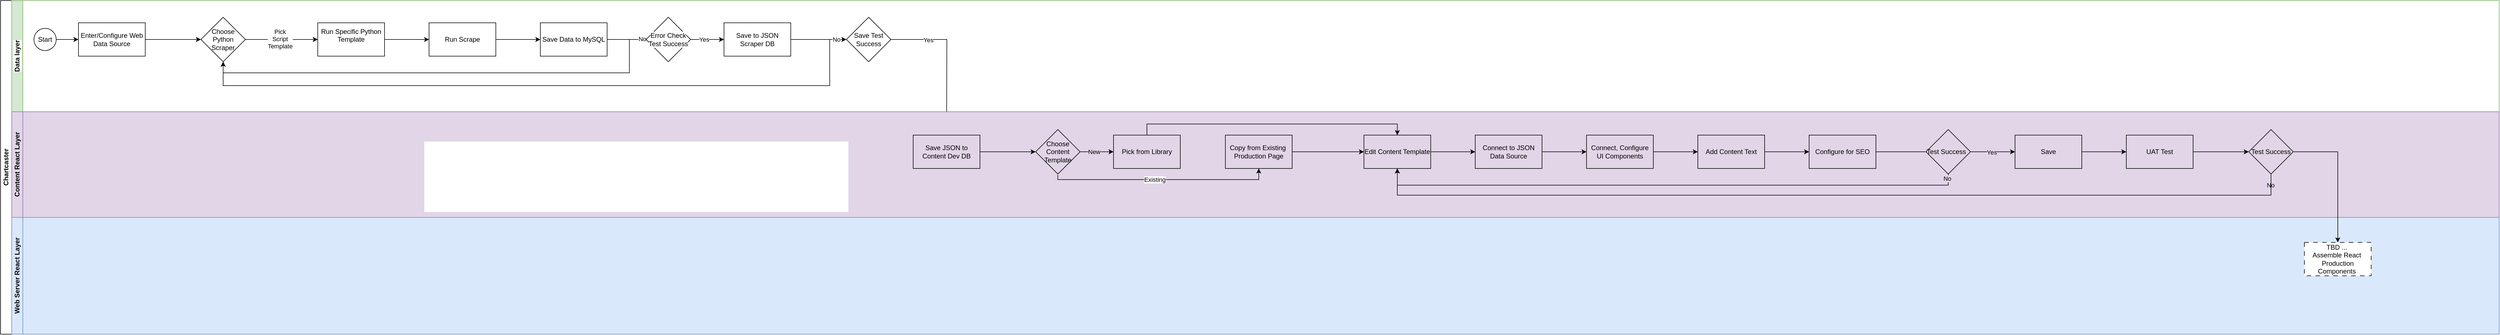 <mxfile version="26.0.9">
  <diagram id="prtHgNgQTEPvFCAcTncT" name="Page-1">
    <mxGraphModel dx="1296" dy="686" grid="1" gridSize="10" guides="1" tooltips="1" connect="1" arrows="1" fold="1" page="1" pageScale="1" pageWidth="827" pageHeight="1169" math="0" shadow="0">
      <root>
        <mxCell id="0" />
        <mxCell id="1" parent="0" />
        <mxCell id="oOW6s0dnsx2gBzozzX6u-67" value="Chartcaster" style="swimlane;html=1;childLayout=stackLayout;resizeParent=1;resizeParentMax=0;horizontal=0;startSize=20;horizontalStack=0;" vertex="1" parent="1">
          <mxGeometry x="20" y="20" width="4490" height="600" as="geometry" />
        </mxCell>
        <mxCell id="oOW6s0dnsx2gBzozzX6u-68" value="" style="edgeStyle=orthogonalEdgeStyle;rounded=0;orthogonalLoop=1;jettySize=auto;html=1;flowAnimation=0;" edge="1" parent="oOW6s0dnsx2gBzozzX6u-67" source="oOW6s0dnsx2gBzozzX6u-95">
          <mxGeometry relative="1" as="geometry">
            <mxPoint x="1700" y="243" as="targetPoint" />
          </mxGeometry>
        </mxCell>
        <mxCell id="oOW6s0dnsx2gBzozzX6u-69" value="Yes" style="edgeLabel;html=1;align=center;verticalAlign=middle;resizable=0;points=[];" vertex="1" connectable="0" parent="oOW6s0dnsx2gBzozzX6u-68">
          <mxGeometry x="-0.513" y="-1" relative="1" as="geometry">
            <mxPoint as="offset" />
          </mxGeometry>
        </mxCell>
        <mxCell id="oOW6s0dnsx2gBzozzX6u-72" value="Data layer" style="swimlane;html=1;startSize=20;horizontal=0;fillColor=#d5e8d4;strokeColor=#82b366;labelBackgroundColor=default;" vertex="1" parent="oOW6s0dnsx2gBzozzX6u-67">
          <mxGeometry x="20" width="4470" height="200" as="geometry" />
        </mxCell>
        <mxCell id="oOW6s0dnsx2gBzozzX6u-73" value="" style="edgeStyle=orthogonalEdgeStyle;rounded=0;orthogonalLoop=1;jettySize=auto;html=1;flowAnimation=0;" edge="1" parent="oOW6s0dnsx2gBzozzX6u-72" source="oOW6s0dnsx2gBzozzX6u-74" target="oOW6s0dnsx2gBzozzX6u-76">
          <mxGeometry relative="1" as="geometry" />
        </mxCell>
        <mxCell id="oOW6s0dnsx2gBzozzX6u-74" value="Start" style="ellipse;whiteSpace=wrap;html=1;" vertex="1" parent="oOW6s0dnsx2gBzozzX6u-72">
          <mxGeometry x="40" y="50" width="40" height="40" as="geometry" />
        </mxCell>
        <mxCell id="oOW6s0dnsx2gBzozzX6u-75" value="" style="edgeStyle=orthogonalEdgeStyle;rounded=0;orthogonalLoop=1;jettySize=auto;html=1;flowAnimation=0;" edge="1" parent="oOW6s0dnsx2gBzozzX6u-72" source="oOW6s0dnsx2gBzozzX6u-76" target="oOW6s0dnsx2gBzozzX6u-79">
          <mxGeometry relative="1" as="geometry" />
        </mxCell>
        <mxCell id="oOW6s0dnsx2gBzozzX6u-76" value="&lt;div&gt;Enter/Configure Web&lt;/div&gt;Data Source" style="whiteSpace=wrap;html=1;" vertex="1" parent="oOW6s0dnsx2gBzozzX6u-72">
          <mxGeometry x="120" y="40" width="120" height="60" as="geometry" />
        </mxCell>
        <mxCell id="oOW6s0dnsx2gBzozzX6u-77" value="" style="edgeStyle=orthogonalEdgeStyle;rounded=0;orthogonalLoop=1;jettySize=auto;html=1;flowAnimation=0;" edge="1" parent="oOW6s0dnsx2gBzozzX6u-72" source="oOW6s0dnsx2gBzozzX6u-79" target="oOW6s0dnsx2gBzozzX6u-81">
          <mxGeometry relative="1" as="geometry" />
        </mxCell>
        <mxCell id="oOW6s0dnsx2gBzozzX6u-78" value="Pick&lt;div&gt;Script&lt;br&gt;Template&lt;/div&gt;" style="edgeLabel;html=1;align=center;verticalAlign=middle;resizable=0;points=[];" vertex="1" connectable="0" parent="oOW6s0dnsx2gBzozzX6u-77">
          <mxGeometry x="-0.056" y="1" relative="1" as="geometry">
            <mxPoint as="offset" />
          </mxGeometry>
        </mxCell>
        <mxCell id="oOW6s0dnsx2gBzozzX6u-79" value="Choose Python Scraper" style="rhombus;whiteSpace=wrap;html=1;" vertex="1" parent="oOW6s0dnsx2gBzozzX6u-72">
          <mxGeometry x="340" y="30" width="80" height="80" as="geometry" />
        </mxCell>
        <mxCell id="oOW6s0dnsx2gBzozzX6u-80" value="" style="edgeStyle=orthogonalEdgeStyle;rounded=0;orthogonalLoop=1;jettySize=auto;html=1;flowAnimation=0;" edge="1" parent="oOW6s0dnsx2gBzozzX6u-72" source="oOW6s0dnsx2gBzozzX6u-81" target="oOW6s0dnsx2gBzozzX6u-83">
          <mxGeometry relative="1" as="geometry" />
        </mxCell>
        <mxCell id="oOW6s0dnsx2gBzozzX6u-81" value="&#xa;&lt;span style=&quot;color: rgb(0, 0, 0); font-family: Helvetica; font-size: 12px; font-style: normal; font-variant-ligatures: normal; font-variant-caps: normal; font-weight: 400; letter-spacing: normal; orphans: 2; text-align: center; text-indent: 0px; text-transform: none; widows: 2; word-spacing: 0px; -webkit-text-stroke-width: 0px; white-space: normal; background-color: rgb(251, 251, 251); text-decoration-thickness: initial; text-decoration-style: initial; text-decoration-color: initial; display: inline !important; float: none;&quot;&gt;Run Specific Python Template&lt;/span&gt;&#xa;&#xa;" style="whiteSpace=wrap;html=1;" vertex="1" parent="oOW6s0dnsx2gBzozzX6u-72">
          <mxGeometry x="550" y="40" width="120" height="60" as="geometry" />
        </mxCell>
        <mxCell id="oOW6s0dnsx2gBzozzX6u-82" value="" style="edgeStyle=orthogonalEdgeStyle;rounded=0;orthogonalLoop=1;jettySize=auto;html=1;flowAnimation=0;" edge="1" parent="oOW6s0dnsx2gBzozzX6u-72" source="oOW6s0dnsx2gBzozzX6u-83" target="oOW6s0dnsx2gBzozzX6u-84">
          <mxGeometry relative="1" as="geometry" />
        </mxCell>
        <mxCell id="oOW6s0dnsx2gBzozzX6u-83" value="Run Scrape" style="whiteSpace=wrap;html=1;" vertex="1" parent="oOW6s0dnsx2gBzozzX6u-72">
          <mxGeometry x="750" y="40" width="120" height="60" as="geometry" />
        </mxCell>
        <mxCell id="oOW6s0dnsx2gBzozzX6u-84" value="&lt;span style=&quot;color: rgb(0, 0, 0); font-family: Helvetica; font-size: 12px; font-style: normal; font-variant-ligatures: normal; font-variant-caps: normal; font-weight: 400; letter-spacing: normal; orphans: 2; text-align: center; text-indent: 0px; text-transform: none; widows: 2; word-spacing: 0px; -webkit-text-stroke-width: 0px; white-space: normal; background-color: rgb(251, 251, 251); text-decoration-thickness: initial; text-decoration-style: initial; text-decoration-color: initial; float: none; display: inline !important;&quot;&gt;Save Data to MySQL&lt;/span&gt;" style="whiteSpace=wrap;html=1;" vertex="1" parent="oOW6s0dnsx2gBzozzX6u-72">
          <mxGeometry x="950" y="40" width="120" height="60" as="geometry" />
        </mxCell>
        <mxCell id="oOW6s0dnsx2gBzozzX6u-85" value="" style="edgeStyle=orthogonalEdgeStyle;rounded=0;orthogonalLoop=1;jettySize=auto;html=1;exitX=1;exitY=0.5;exitDx=0;exitDy=0;flowAnimation=0;" edge="1" parent="oOW6s0dnsx2gBzozzX6u-72" source="oOW6s0dnsx2gBzozzX6u-84" target="oOW6s0dnsx2gBzozzX6u-90">
          <mxGeometry relative="1" as="geometry">
            <mxPoint x="1270" y="70" as="sourcePoint" />
          </mxGeometry>
        </mxCell>
        <mxCell id="oOW6s0dnsx2gBzozzX6u-86" value="" style="edgeStyle=orthogonalEdgeStyle;rounded=0;orthogonalLoop=1;jettySize=auto;html=1;flowAnimation=0;" edge="1" parent="oOW6s0dnsx2gBzozzX6u-72" source="oOW6s0dnsx2gBzozzX6u-90" target="oOW6s0dnsx2gBzozzX6u-92">
          <mxGeometry relative="1" as="geometry" />
        </mxCell>
        <mxCell id="oOW6s0dnsx2gBzozzX6u-87" value="Yes" style="edgeLabel;html=1;align=center;verticalAlign=middle;resizable=0;points=[];" vertex="1" connectable="0" parent="oOW6s0dnsx2gBzozzX6u-86">
          <mxGeometry x="-0.194" relative="1" as="geometry">
            <mxPoint as="offset" />
          </mxGeometry>
        </mxCell>
        <mxCell id="oOW6s0dnsx2gBzozzX6u-88" style="edgeStyle=orthogonalEdgeStyle;rounded=0;orthogonalLoop=1;jettySize=auto;html=1;entryX=0.5;entryY=1;entryDx=0;entryDy=0;flowAnimation=0;" edge="1" parent="oOW6s0dnsx2gBzozzX6u-72" source="oOW6s0dnsx2gBzozzX6u-90" target="oOW6s0dnsx2gBzozzX6u-79">
          <mxGeometry relative="1" as="geometry">
            <Array as="points">
              <mxPoint x="1110" y="130" />
              <mxPoint x="380" y="130" />
            </Array>
          </mxGeometry>
        </mxCell>
        <mxCell id="oOW6s0dnsx2gBzozzX6u-89" value="No" style="edgeLabel;html=1;align=center;verticalAlign=middle;resizable=0;points=[];" vertex="1" connectable="0" parent="oOW6s0dnsx2gBzozzX6u-88">
          <mxGeometry x="-0.982" y="-1" relative="1" as="geometry">
            <mxPoint as="offset" />
          </mxGeometry>
        </mxCell>
        <mxCell id="oOW6s0dnsx2gBzozzX6u-90" value="&lt;span style=&quot;color: rgb(0, 0, 0); font-family: Helvetica; font-size: 12px; font-style: normal; font-variant-ligatures: normal; font-variant-caps: normal; font-weight: 400; letter-spacing: normal; orphans: 2; text-align: center; text-indent: 0px; text-transform: none; widows: 2; word-spacing: 0px; -webkit-text-stroke-width: 0px; white-space: normal; background-color: rgb(251, 251, 251); text-decoration-thickness: initial; text-decoration-style: initial; text-decoration-color: initial; float: none; display: inline !important;&quot;&gt;Error Check Test Success&lt;/span&gt;" style="rhombus;whiteSpace=wrap;html=1;" vertex="1" parent="oOW6s0dnsx2gBzozzX6u-72">
          <mxGeometry x="1140" y="30" width="80" height="80" as="geometry" />
        </mxCell>
        <mxCell id="oOW6s0dnsx2gBzozzX6u-91" value="" style="edgeStyle=orthogonalEdgeStyle;rounded=0;orthogonalLoop=1;jettySize=auto;html=1;flowAnimation=0;" edge="1" parent="oOW6s0dnsx2gBzozzX6u-72" source="oOW6s0dnsx2gBzozzX6u-92" target="oOW6s0dnsx2gBzozzX6u-95">
          <mxGeometry relative="1" as="geometry" />
        </mxCell>
        <mxCell id="oOW6s0dnsx2gBzozzX6u-92" value="Save to JSON Scraper DB" style="whiteSpace=wrap;html=1;" vertex="1" parent="oOW6s0dnsx2gBzozzX6u-72">
          <mxGeometry x="1280" y="40" width="120" height="60" as="geometry" />
        </mxCell>
        <mxCell id="oOW6s0dnsx2gBzozzX6u-93" style="edgeStyle=orthogonalEdgeStyle;rounded=0;orthogonalLoop=1;jettySize=auto;html=1;entryX=0.5;entryY=1;entryDx=0;entryDy=0;flowAnimation=0;" edge="1" parent="oOW6s0dnsx2gBzozzX6u-72" source="oOW6s0dnsx2gBzozzX6u-95" target="oOW6s0dnsx2gBzozzX6u-79">
          <mxGeometry relative="1" as="geometry">
            <Array as="points">
              <mxPoint x="1470" y="153" />
              <mxPoint x="380" y="153" />
            </Array>
          </mxGeometry>
        </mxCell>
        <mxCell id="oOW6s0dnsx2gBzozzX6u-94" value="No" style="edgeLabel;html=1;align=center;verticalAlign=middle;resizable=0;points=[];" vertex="1" connectable="0" parent="oOW6s0dnsx2gBzozzX6u-93">
          <mxGeometry x="-0.971" relative="1" as="geometry">
            <mxPoint as="offset" />
          </mxGeometry>
        </mxCell>
        <mxCell id="oOW6s0dnsx2gBzozzX6u-95" value="Save Test Success" style="rhombus;whiteSpace=wrap;html=1;" vertex="1" parent="oOW6s0dnsx2gBzozzX6u-72">
          <mxGeometry x="1500" y="30" width="80" height="80" as="geometry" />
        </mxCell>
        <mxCell id="oOW6s0dnsx2gBzozzX6u-96" value="Content React Layer" style="swimlane;html=1;startSize=20;horizontal=0;fillColor=#e1d5e7;strokeColor=#9673a6;swimlaneFillColor=#E1D5E7;" vertex="1" parent="oOW6s0dnsx2gBzozzX6u-67">
          <mxGeometry x="20" y="200" width="4470" height="190" as="geometry" />
        </mxCell>
        <mxCell id="oOW6s0dnsx2gBzozzX6u-97" value="" style="edgeStyle=orthogonalEdgeStyle;rounded=0;orthogonalLoop=1;jettySize=auto;html=1;endArrow=classic;endFill=1;" edge="1" parent="oOW6s0dnsx2gBzozzX6u-96">
          <mxGeometry relative="1" as="geometry">
            <mxPoint x="200" y="60" as="sourcePoint" />
          </mxGeometry>
        </mxCell>
        <mxCell id="oOW6s0dnsx2gBzozzX6u-135" value="" style="edgeStyle=orthogonalEdgeStyle;rounded=0;orthogonalLoop=1;jettySize=auto;html=1;" edge="1" parent="oOW6s0dnsx2gBzozzX6u-96" source="oOW6s0dnsx2gBzozzX6u-99" target="oOW6s0dnsx2gBzozzX6u-134">
          <mxGeometry relative="1" as="geometry" />
        </mxCell>
        <mxCell id="oOW6s0dnsx2gBzozzX6u-99" value="Save JSON to Content Dev DB" style="whiteSpace=wrap;html=1;fillColor=#E1D5E7;" vertex="1" parent="oOW6s0dnsx2gBzozzX6u-96">
          <mxGeometry x="1620" y="42" width="120" height="60" as="geometry" />
        </mxCell>
        <mxCell id="oOW6s0dnsx2gBzozzX6u-100" style="edgeStyle=orthogonalEdgeStyle;rounded=0;orthogonalLoop=1;jettySize=auto;html=1;entryX=0;entryY=0.5;entryDx=0;entryDy=0;flowAnimation=0;exitX=0.946;exitY=0.5;exitDx=0;exitDy=0;exitPerimeter=0;" edge="1" parent="oOW6s0dnsx2gBzozzX6u-96" source="oOW6s0dnsx2gBzozzX6u-134" target="oOW6s0dnsx2gBzozzX6u-117">
          <mxGeometry relative="1" as="geometry">
            <mxPoint x="1920.0" y="72" as="sourcePoint" />
          </mxGeometry>
        </mxCell>
        <mxCell id="oOW6s0dnsx2gBzozzX6u-101" value="New" style="edgeLabel;html=1;align=center;verticalAlign=middle;resizable=0;points=[];labelBackgroundColor=#E1D5E7;" vertex="1" connectable="0" parent="oOW6s0dnsx2gBzozzX6u-100">
          <mxGeometry x="-0.093" relative="1" as="geometry">
            <mxPoint as="offset" />
          </mxGeometry>
        </mxCell>
        <mxCell id="oOW6s0dnsx2gBzozzX6u-102" style="edgeStyle=orthogonalEdgeStyle;rounded=0;orthogonalLoop=1;jettySize=auto;html=1;entryX=0.5;entryY=1;entryDx=0;entryDy=0;flowAnimation=0;exitX=0.498;exitY=1.021;exitDx=0;exitDy=0;exitPerimeter=0;" edge="1" parent="oOW6s0dnsx2gBzozzX6u-96" source="oOW6s0dnsx2gBzozzX6u-134" target="oOW6s0dnsx2gBzozzX6u-119">
          <mxGeometry relative="1" as="geometry">
            <Array as="points">
              <mxPoint x="1880" y="122" />
              <mxPoint x="2241" y="122" />
            </Array>
            <mxPoint x="1880.0" y="112" as="sourcePoint" />
          </mxGeometry>
        </mxCell>
        <mxCell id="oOW6s0dnsx2gBzozzX6u-103" value="Existing" style="edgeLabel;html=1;align=center;verticalAlign=middle;resizable=0;points=[];labelBackgroundColor=default;" vertex="1" connectable="0" parent="oOW6s0dnsx2gBzozzX6u-102">
          <mxGeometry x="-0.063" relative="1" as="geometry">
            <mxPoint as="offset" />
          </mxGeometry>
        </mxCell>
        <mxCell id="oOW6s0dnsx2gBzozzX6u-105" value="" style="edgeStyle=orthogonalEdgeStyle;rounded=0;orthogonalLoop=1;jettySize=auto;html=1;flowAnimation=0;" edge="1" parent="oOW6s0dnsx2gBzozzX6u-96" source="oOW6s0dnsx2gBzozzX6u-106" target="oOW6s0dnsx2gBzozzX6u-107">
          <mxGeometry relative="1" as="geometry" />
        </mxCell>
        <mxCell id="oOW6s0dnsx2gBzozzX6u-106" value="Connect to JSON Data Source" style="whiteSpace=wrap;html=1;fillColor=#E1D5E7;" vertex="1" parent="oOW6s0dnsx2gBzozzX6u-96">
          <mxGeometry x="2630" y="42" width="120" height="60" as="geometry" />
        </mxCell>
        <mxCell id="oOW6s0dnsx2gBzozzX6u-107" value="&lt;span style=&quot;color: rgb(0, 0, 0); font-family: Helvetica; font-size: 12px; font-style: normal; font-variant-ligatures: normal; font-variant-caps: normal; font-weight: 400; letter-spacing: normal; orphans: 2; text-align: center; text-indent: 0px; text-transform: none; widows: 2; word-spacing: 0px; -webkit-text-stroke-width: 0px; white-space: normal; text-decoration-thickness: initial; text-decoration-style: initial; text-decoration-color: initial; float: none; display: inline !important;&quot;&gt;Connect, Configure UI Components&lt;/span&gt;" style="whiteSpace=wrap;html=1;fillColor=#E1D5E7;labelBackgroundColor=none;" vertex="1" parent="oOW6s0dnsx2gBzozzX6u-96">
          <mxGeometry x="2830" y="42" width="120" height="60" as="geometry" />
        </mxCell>
        <mxCell id="oOW6s0dnsx2gBzozzX6u-108" value="" style="edgeStyle=orthogonalEdgeStyle;rounded=0;orthogonalLoop=1;jettySize=auto;html=1;flowAnimation=0;" edge="1" parent="oOW6s0dnsx2gBzozzX6u-96" source="oOW6s0dnsx2gBzozzX6u-109" target="oOW6s0dnsx2gBzozzX6u-112">
          <mxGeometry relative="1" as="geometry" />
        </mxCell>
        <mxCell id="oOW6s0dnsx2gBzozzX6u-109" value="Add Content Text" style="whiteSpace=wrap;html=1;fillColor=#E1D5E7;" vertex="1" parent="oOW6s0dnsx2gBzozzX6u-96">
          <mxGeometry x="3030" y="42" width="120" height="60" as="geometry" />
        </mxCell>
        <mxCell id="oOW6s0dnsx2gBzozzX6u-110" value="" style="edgeStyle=orthogonalEdgeStyle;rounded=0;orthogonalLoop=1;jettySize=auto;html=1;flowAnimation=0;" edge="1" parent="oOW6s0dnsx2gBzozzX6u-96" source="oOW6s0dnsx2gBzozzX6u-112" target="oOW6s0dnsx2gBzozzX6u-121">
          <mxGeometry relative="1" as="geometry" />
        </mxCell>
        <mxCell id="oOW6s0dnsx2gBzozzX6u-111" value="Yes" style="edgeLabel;html=1;align=center;verticalAlign=middle;resizable=0;points=[];labelBackgroundColor=#E1D5E7;" vertex="1" connectable="0" parent="oOW6s0dnsx2gBzozzX6u-110">
          <mxGeometry x="0.658" y="-1" relative="1" as="geometry">
            <mxPoint as="offset" />
          </mxGeometry>
        </mxCell>
        <mxCell id="oOW6s0dnsx2gBzozzX6u-112" value="Configure for SEO" style="whiteSpace=wrap;html=1;fillColor=#E1D5E7;" vertex="1" parent="oOW6s0dnsx2gBzozzX6u-96">
          <mxGeometry x="3230" y="42" width="120" height="60" as="geometry" />
        </mxCell>
        <mxCell id="oOW6s0dnsx2gBzozzX6u-113" value="" style="edgeStyle=orthogonalEdgeStyle;rounded=0;orthogonalLoop=1;jettySize=auto;html=1;flowAnimation=0;" edge="1" parent="oOW6s0dnsx2gBzozzX6u-96" source="oOW6s0dnsx2gBzozzX6u-107" target="oOW6s0dnsx2gBzozzX6u-109">
          <mxGeometry relative="1" as="geometry" />
        </mxCell>
        <mxCell id="oOW6s0dnsx2gBzozzX6u-114" style="edgeStyle=orthogonalEdgeStyle;rounded=0;orthogonalLoop=1;jettySize=auto;html=1;entryX=0;entryY=0.5;entryDx=0;entryDy=0;flowAnimation=0;" edge="1" parent="oOW6s0dnsx2gBzozzX6u-96" source="oOW6s0dnsx2gBzozzX6u-115" target="oOW6s0dnsx2gBzozzX6u-106">
          <mxGeometry relative="1" as="geometry" />
        </mxCell>
        <mxCell id="oOW6s0dnsx2gBzozzX6u-115" value="Edit Content Template" style="whiteSpace=wrap;html=1;fillColor=#E1D5E7;" vertex="1" parent="oOW6s0dnsx2gBzozzX6u-96">
          <mxGeometry x="2430" y="42" width="120" height="60" as="geometry" />
        </mxCell>
        <mxCell id="oOW6s0dnsx2gBzozzX6u-116" style="edgeStyle=orthogonalEdgeStyle;rounded=0;orthogonalLoop=1;jettySize=auto;html=1;entryX=0.5;entryY=0;entryDx=0;entryDy=0;flowAnimation=0;" edge="1" parent="oOW6s0dnsx2gBzozzX6u-96" source="oOW6s0dnsx2gBzozzX6u-117" target="oOW6s0dnsx2gBzozzX6u-115">
          <mxGeometry relative="1" as="geometry">
            <Array as="points">
              <mxPoint x="2040" y="22" />
              <mxPoint x="2490" y="22" />
            </Array>
          </mxGeometry>
        </mxCell>
        <mxCell id="oOW6s0dnsx2gBzozzX6u-117" value="Pick from Library" style="whiteSpace=wrap;html=1;fillColor=#E1D5E7;" vertex="1" parent="oOW6s0dnsx2gBzozzX6u-96">
          <mxGeometry x="1980" y="42" width="120" height="60" as="geometry" />
        </mxCell>
        <mxCell id="oOW6s0dnsx2gBzozzX6u-118" style="edgeStyle=orthogonalEdgeStyle;rounded=0;orthogonalLoop=1;jettySize=auto;html=1;entryX=0;entryY=0.5;entryDx=0;entryDy=0;flowAnimation=0;" edge="1" parent="oOW6s0dnsx2gBzozzX6u-96" source="oOW6s0dnsx2gBzozzX6u-119" target="oOW6s0dnsx2gBzozzX6u-115">
          <mxGeometry relative="1" as="geometry" />
        </mxCell>
        <mxCell id="oOW6s0dnsx2gBzozzX6u-119" value="Copy from Existing&amp;nbsp; Production Page" style="whiteSpace=wrap;html=1;fillColor=#E1D5E7;" vertex="1" parent="oOW6s0dnsx2gBzozzX6u-96">
          <mxGeometry x="2181" y="42" width="120" height="60" as="geometry" />
        </mxCell>
        <mxCell id="oOW6s0dnsx2gBzozzX6u-120" value="" style="edgeStyle=orthogonalEdgeStyle;rounded=0;orthogonalLoop=1;jettySize=auto;html=1;flowAnimation=0;" edge="1" parent="oOW6s0dnsx2gBzozzX6u-96" source="oOW6s0dnsx2gBzozzX6u-121" target="oOW6s0dnsx2gBzozzX6u-122">
          <mxGeometry relative="1" as="geometry" />
        </mxCell>
        <mxCell id="oOW6s0dnsx2gBzozzX6u-121" value="&lt;span style=&quot;color: rgb(0, 0, 0); font-family: Helvetica; font-size: 12px; font-style: normal; font-variant-ligatures: normal; font-variant-caps: normal; font-weight: 400; letter-spacing: normal; orphans: 2; text-align: center; text-indent: 0px; text-transform: none; widows: 2; word-spacing: 0px; -webkit-text-stroke-width: 0px; white-space: normal; text-decoration-thickness: initial; text-decoration-style: initial; text-decoration-color: initial; float: none; display: inline !important;&quot;&gt;Save&lt;/span&gt;" style="whiteSpace=wrap;html=1;fillColor=#E1D5E7;labelBackgroundColor=none;" vertex="1" parent="oOW6s0dnsx2gBzozzX6u-96">
          <mxGeometry x="3600" y="42" width="120" height="60" as="geometry" />
        </mxCell>
        <mxCell id="oOW6s0dnsx2gBzozzX6u-122" value="UAT Test" style="whiteSpace=wrap;html=1;fillColor=#E1D5E7;" vertex="1" parent="oOW6s0dnsx2gBzozzX6u-96">
          <mxGeometry x="3800" y="42" width="120" height="60" as="geometry" />
        </mxCell>
        <mxCell id="oOW6s0dnsx2gBzozzX6u-123" style="edgeStyle=orthogonalEdgeStyle;rounded=0;orthogonalLoop=1;jettySize=auto;html=1;entryX=0.5;entryY=1;entryDx=0;entryDy=0;flowAnimation=0;" edge="1" parent="oOW6s0dnsx2gBzozzX6u-96" source="oOW6s0dnsx2gBzozzX6u-125" target="oOW6s0dnsx2gBzozzX6u-115">
          <mxGeometry relative="1" as="geometry">
            <Array as="points">
              <mxPoint x="3480" y="132" />
              <mxPoint x="2490" y="132" />
            </Array>
          </mxGeometry>
        </mxCell>
        <mxCell id="oOW6s0dnsx2gBzozzX6u-124" value="No" style="edgeLabel;html=1;align=center;verticalAlign=middle;resizable=0;points=[];labelBackgroundColor=#E1D5E7;" vertex="1" connectable="0" parent="oOW6s0dnsx2gBzozzX6u-123">
          <mxGeometry x="-0.985" y="-2" relative="1" as="geometry">
            <mxPoint as="offset" />
          </mxGeometry>
        </mxCell>
        <mxCell id="oOW6s0dnsx2gBzozzX6u-125" value="Test Success&amp;nbsp;&amp;nbsp;" style="rhombus;whiteSpace=wrap;html=1;fillColor=#E1D5E7;" vertex="1" parent="oOW6s0dnsx2gBzozzX6u-96">
          <mxGeometry x="3440" y="32" width="80" height="80" as="geometry" />
        </mxCell>
        <mxCell id="oOW6s0dnsx2gBzozzX6u-126" style="edgeStyle=orthogonalEdgeStyle;rounded=0;orthogonalLoop=1;jettySize=auto;html=1;entryX=0.5;entryY=1;entryDx=0;entryDy=0;flowAnimation=0;" edge="1" parent="oOW6s0dnsx2gBzozzX6u-96" source="oOW6s0dnsx2gBzozzX6u-128" target="oOW6s0dnsx2gBzozzX6u-115">
          <mxGeometry relative="1" as="geometry">
            <Array as="points">
              <mxPoint x="4060" y="150" />
              <mxPoint x="2490" y="150" />
            </Array>
          </mxGeometry>
        </mxCell>
        <mxCell id="oOW6s0dnsx2gBzozzX6u-127" value="No" style="edgeLabel;html=1;align=center;verticalAlign=middle;resizable=0;points=[];labelBackgroundColor=none;" vertex="1" connectable="0" parent="oOW6s0dnsx2gBzozzX6u-126">
          <mxGeometry x="-0.976" y="-1" relative="1" as="geometry">
            <mxPoint as="offset" />
          </mxGeometry>
        </mxCell>
        <mxCell id="oOW6s0dnsx2gBzozzX6u-128" value="Test Success" style="rhombus;whiteSpace=wrap;html=1;fillColor=#E1D5E7;" vertex="1" parent="oOW6s0dnsx2gBzozzX6u-96">
          <mxGeometry x="4020" y="32" width="80" height="80" as="geometry" />
        </mxCell>
        <mxCell id="oOW6s0dnsx2gBzozzX6u-129" value="" style="edgeStyle=orthogonalEdgeStyle;rounded=0;orthogonalLoop=1;jettySize=auto;html=1;flowAnimation=0;" edge="1" parent="oOW6s0dnsx2gBzozzX6u-96" source="oOW6s0dnsx2gBzozzX6u-122" target="oOW6s0dnsx2gBzozzX6u-128">
          <mxGeometry relative="1" as="geometry" />
        </mxCell>
        <mxCell id="oOW6s0dnsx2gBzozzX6u-134" value="Choose Content Template" style="rhombus;whiteSpace=wrap;html=1;fillColor=#E1D5E7;" vertex="1" parent="oOW6s0dnsx2gBzozzX6u-96">
          <mxGeometry x="1840" y="32" width="80" height="80" as="geometry" />
        </mxCell>
        <mxCell id="oOW6s0dnsx2gBzozzX6u-130" value="Web Server React Layer" style="swimlane;html=1;startSize=20;horizontal=0;fillColor=#dae8fc;strokeColor=#6c8ebf;swimlaneFillColor=#DAE8FC;" vertex="1" parent="oOW6s0dnsx2gBzozzX6u-67">
          <mxGeometry x="20" y="390" width="4470" height="210" as="geometry" />
        </mxCell>
        <mxCell id="oOW6s0dnsx2gBzozzX6u-131" value="TBD ...&amp;nbsp;&lt;div&gt;Assemble React&amp;nbsp; Production Components&amp;nbsp;&lt;/div&gt;" style="whiteSpace=wrap;html=1;dashed=1;dashPattern=8 8;" vertex="1" parent="oOW6s0dnsx2gBzozzX6u-130">
          <mxGeometry x="4120" y="45" width="120" height="60" as="geometry" />
        </mxCell>
        <mxCell id="oOW6s0dnsx2gBzozzX6u-133" style="edgeStyle=orthogonalEdgeStyle;rounded=0;orthogonalLoop=1;jettySize=auto;html=1;entryX=0.5;entryY=0;entryDx=0;entryDy=0;" edge="1" parent="oOW6s0dnsx2gBzozzX6u-67" source="oOW6s0dnsx2gBzozzX6u-128" target="oOW6s0dnsx2gBzozzX6u-131">
          <mxGeometry relative="1" as="geometry" />
        </mxCell>
      </root>
    </mxGraphModel>
  </diagram>
</mxfile>
